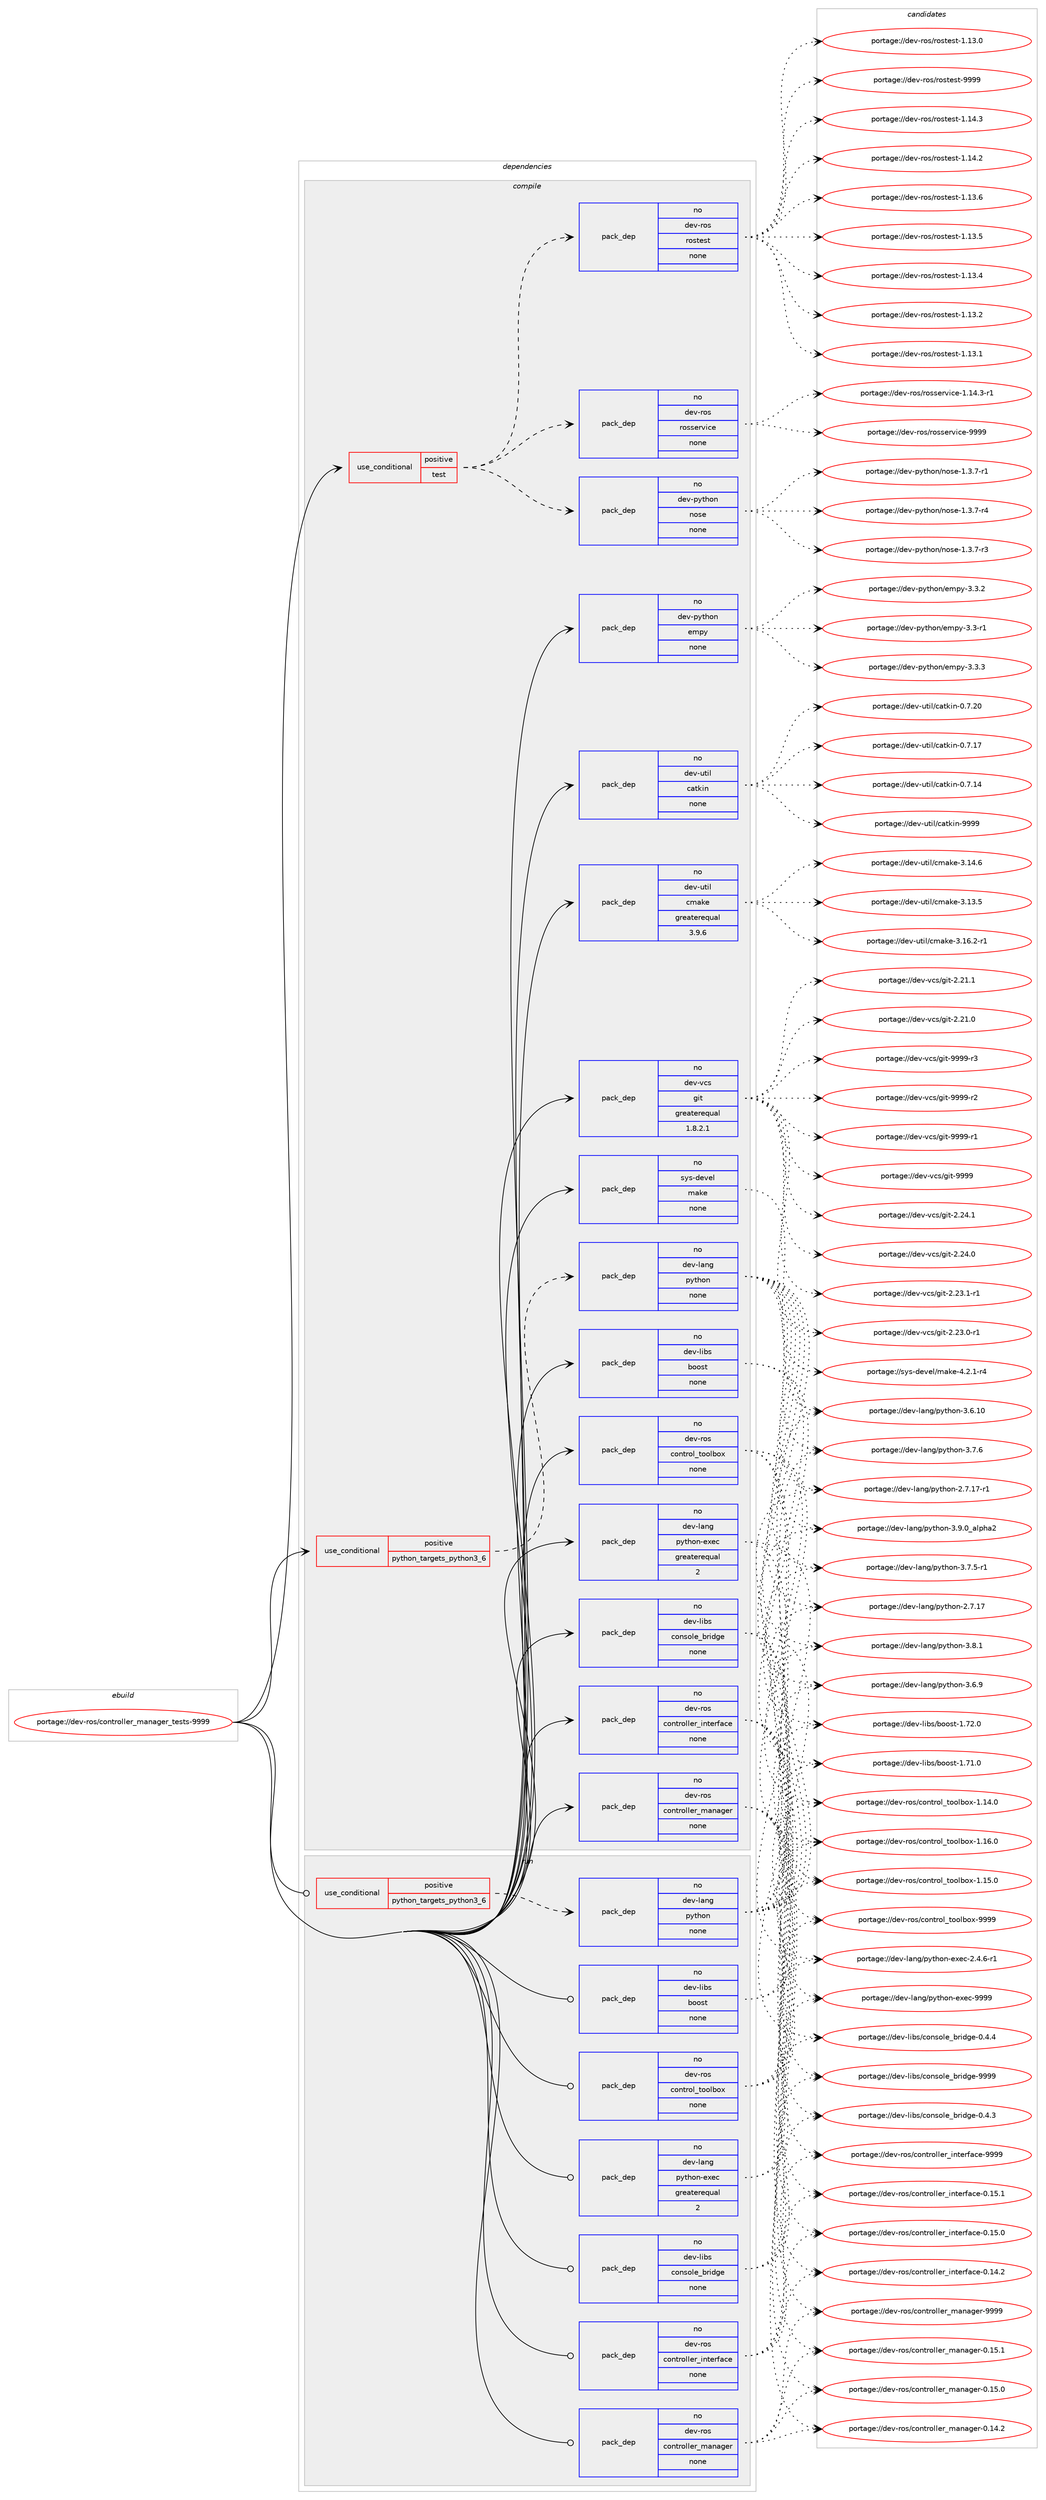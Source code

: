 digraph prolog {

# *************
# Graph options
# *************

newrank=true;
concentrate=true;
compound=true;
graph [rankdir=LR,fontname=Helvetica,fontsize=10,ranksep=1.5];#, ranksep=2.5, nodesep=0.2];
edge  [arrowhead=vee];
node  [fontname=Helvetica,fontsize=10];

# **********
# The ebuild
# **********

subgraph cluster_leftcol {
color=gray;
rank=same;
label=<<i>ebuild</i>>;
id [label="portage://dev-ros/controller_manager_tests-9999", color=red, width=4, href="../dev-ros/controller_manager_tests-9999.svg"];
}

# ****************
# The dependencies
# ****************

subgraph cluster_midcol {
color=gray;
label=<<i>dependencies</i>>;
subgraph cluster_compile {
fillcolor="#eeeeee";
style=filled;
label=<<i>compile</i>>;
subgraph cond101262 {
dependency407253 [label=<<TABLE BORDER="0" CELLBORDER="1" CELLSPACING="0" CELLPADDING="4"><TR><TD ROWSPAN="3" CELLPADDING="10">use_conditional</TD></TR><TR><TD>positive</TD></TR><TR><TD>python_targets_python3_6</TD></TR></TABLE>>, shape=none, color=red];
subgraph pack301138 {
dependency407254 [label=<<TABLE BORDER="0" CELLBORDER="1" CELLSPACING="0" CELLPADDING="4" WIDTH="220"><TR><TD ROWSPAN="6" CELLPADDING="30">pack_dep</TD></TR><TR><TD WIDTH="110">no</TD></TR><TR><TD>dev-lang</TD></TR><TR><TD>python</TD></TR><TR><TD>none</TD></TR><TR><TD></TD></TR></TABLE>>, shape=none, color=blue];
}
dependency407253:e -> dependency407254:w [weight=20,style="dashed",arrowhead="vee"];
}
id:e -> dependency407253:w [weight=20,style="solid",arrowhead="vee"];
subgraph cond101263 {
dependency407255 [label=<<TABLE BORDER="0" CELLBORDER="1" CELLSPACING="0" CELLPADDING="4"><TR><TD ROWSPAN="3" CELLPADDING="10">use_conditional</TD></TR><TR><TD>positive</TD></TR><TR><TD>test</TD></TR></TABLE>>, shape=none, color=red];
subgraph pack301139 {
dependency407256 [label=<<TABLE BORDER="0" CELLBORDER="1" CELLSPACING="0" CELLPADDING="4" WIDTH="220"><TR><TD ROWSPAN="6" CELLPADDING="30">pack_dep</TD></TR><TR><TD WIDTH="110">no</TD></TR><TR><TD>dev-ros</TD></TR><TR><TD>rostest</TD></TR><TR><TD>none</TD></TR><TR><TD></TD></TR></TABLE>>, shape=none, color=blue];
}
dependency407255:e -> dependency407256:w [weight=20,style="dashed",arrowhead="vee"];
subgraph pack301140 {
dependency407257 [label=<<TABLE BORDER="0" CELLBORDER="1" CELLSPACING="0" CELLPADDING="4" WIDTH="220"><TR><TD ROWSPAN="6" CELLPADDING="30">pack_dep</TD></TR><TR><TD WIDTH="110">no</TD></TR><TR><TD>dev-python</TD></TR><TR><TD>nose</TD></TR><TR><TD>none</TD></TR><TR><TD></TD></TR></TABLE>>, shape=none, color=blue];
}
dependency407255:e -> dependency407257:w [weight=20,style="dashed",arrowhead="vee"];
subgraph pack301141 {
dependency407258 [label=<<TABLE BORDER="0" CELLBORDER="1" CELLSPACING="0" CELLPADDING="4" WIDTH="220"><TR><TD ROWSPAN="6" CELLPADDING="30">pack_dep</TD></TR><TR><TD WIDTH="110">no</TD></TR><TR><TD>dev-ros</TD></TR><TR><TD>rosservice</TD></TR><TR><TD>none</TD></TR><TR><TD></TD></TR></TABLE>>, shape=none, color=blue];
}
dependency407255:e -> dependency407258:w [weight=20,style="dashed",arrowhead="vee"];
}
id:e -> dependency407255:w [weight=20,style="solid",arrowhead="vee"];
subgraph pack301142 {
dependency407259 [label=<<TABLE BORDER="0" CELLBORDER="1" CELLSPACING="0" CELLPADDING="4" WIDTH="220"><TR><TD ROWSPAN="6" CELLPADDING="30">pack_dep</TD></TR><TR><TD WIDTH="110">no</TD></TR><TR><TD>dev-lang</TD></TR><TR><TD>python-exec</TD></TR><TR><TD>greaterequal</TD></TR><TR><TD>2</TD></TR></TABLE>>, shape=none, color=blue];
}
id:e -> dependency407259:w [weight=20,style="solid",arrowhead="vee"];
subgraph pack301143 {
dependency407260 [label=<<TABLE BORDER="0" CELLBORDER="1" CELLSPACING="0" CELLPADDING="4" WIDTH="220"><TR><TD ROWSPAN="6" CELLPADDING="30">pack_dep</TD></TR><TR><TD WIDTH="110">no</TD></TR><TR><TD>dev-libs</TD></TR><TR><TD>boost</TD></TR><TR><TD>none</TD></TR><TR><TD></TD></TR></TABLE>>, shape=none, color=blue];
}
id:e -> dependency407260:w [weight=20,style="solid",arrowhead="vee"];
subgraph pack301144 {
dependency407261 [label=<<TABLE BORDER="0" CELLBORDER="1" CELLSPACING="0" CELLPADDING="4" WIDTH="220"><TR><TD ROWSPAN="6" CELLPADDING="30">pack_dep</TD></TR><TR><TD WIDTH="110">no</TD></TR><TR><TD>dev-libs</TD></TR><TR><TD>console_bridge</TD></TR><TR><TD>none</TD></TR><TR><TD></TD></TR></TABLE>>, shape=none, color=blue];
}
id:e -> dependency407261:w [weight=20,style="solid",arrowhead="vee"];
subgraph pack301145 {
dependency407262 [label=<<TABLE BORDER="0" CELLBORDER="1" CELLSPACING="0" CELLPADDING="4" WIDTH="220"><TR><TD ROWSPAN="6" CELLPADDING="30">pack_dep</TD></TR><TR><TD WIDTH="110">no</TD></TR><TR><TD>dev-python</TD></TR><TR><TD>empy</TD></TR><TR><TD>none</TD></TR><TR><TD></TD></TR></TABLE>>, shape=none, color=blue];
}
id:e -> dependency407262:w [weight=20,style="solid",arrowhead="vee"];
subgraph pack301146 {
dependency407263 [label=<<TABLE BORDER="0" CELLBORDER="1" CELLSPACING="0" CELLPADDING="4" WIDTH="220"><TR><TD ROWSPAN="6" CELLPADDING="30">pack_dep</TD></TR><TR><TD WIDTH="110">no</TD></TR><TR><TD>dev-ros</TD></TR><TR><TD>control_toolbox</TD></TR><TR><TD>none</TD></TR><TR><TD></TD></TR></TABLE>>, shape=none, color=blue];
}
id:e -> dependency407263:w [weight=20,style="solid",arrowhead="vee"];
subgraph pack301147 {
dependency407264 [label=<<TABLE BORDER="0" CELLBORDER="1" CELLSPACING="0" CELLPADDING="4" WIDTH="220"><TR><TD ROWSPAN="6" CELLPADDING="30">pack_dep</TD></TR><TR><TD WIDTH="110">no</TD></TR><TR><TD>dev-ros</TD></TR><TR><TD>controller_interface</TD></TR><TR><TD>none</TD></TR><TR><TD></TD></TR></TABLE>>, shape=none, color=blue];
}
id:e -> dependency407264:w [weight=20,style="solid",arrowhead="vee"];
subgraph pack301148 {
dependency407265 [label=<<TABLE BORDER="0" CELLBORDER="1" CELLSPACING="0" CELLPADDING="4" WIDTH="220"><TR><TD ROWSPAN="6" CELLPADDING="30">pack_dep</TD></TR><TR><TD WIDTH="110">no</TD></TR><TR><TD>dev-ros</TD></TR><TR><TD>controller_manager</TD></TR><TR><TD>none</TD></TR><TR><TD></TD></TR></TABLE>>, shape=none, color=blue];
}
id:e -> dependency407265:w [weight=20,style="solid",arrowhead="vee"];
subgraph pack301149 {
dependency407266 [label=<<TABLE BORDER="0" CELLBORDER="1" CELLSPACING="0" CELLPADDING="4" WIDTH="220"><TR><TD ROWSPAN="6" CELLPADDING="30">pack_dep</TD></TR><TR><TD WIDTH="110">no</TD></TR><TR><TD>dev-util</TD></TR><TR><TD>catkin</TD></TR><TR><TD>none</TD></TR><TR><TD></TD></TR></TABLE>>, shape=none, color=blue];
}
id:e -> dependency407266:w [weight=20,style="solid",arrowhead="vee"];
subgraph pack301150 {
dependency407267 [label=<<TABLE BORDER="0" CELLBORDER="1" CELLSPACING="0" CELLPADDING="4" WIDTH="220"><TR><TD ROWSPAN="6" CELLPADDING="30">pack_dep</TD></TR><TR><TD WIDTH="110">no</TD></TR><TR><TD>dev-util</TD></TR><TR><TD>cmake</TD></TR><TR><TD>greaterequal</TD></TR><TR><TD>3.9.6</TD></TR></TABLE>>, shape=none, color=blue];
}
id:e -> dependency407267:w [weight=20,style="solid",arrowhead="vee"];
subgraph pack301151 {
dependency407268 [label=<<TABLE BORDER="0" CELLBORDER="1" CELLSPACING="0" CELLPADDING="4" WIDTH="220"><TR><TD ROWSPAN="6" CELLPADDING="30">pack_dep</TD></TR><TR><TD WIDTH="110">no</TD></TR><TR><TD>dev-vcs</TD></TR><TR><TD>git</TD></TR><TR><TD>greaterequal</TD></TR><TR><TD>1.8.2.1</TD></TR></TABLE>>, shape=none, color=blue];
}
id:e -> dependency407268:w [weight=20,style="solid",arrowhead="vee"];
subgraph pack301152 {
dependency407269 [label=<<TABLE BORDER="0" CELLBORDER="1" CELLSPACING="0" CELLPADDING="4" WIDTH="220"><TR><TD ROWSPAN="6" CELLPADDING="30">pack_dep</TD></TR><TR><TD WIDTH="110">no</TD></TR><TR><TD>sys-devel</TD></TR><TR><TD>make</TD></TR><TR><TD>none</TD></TR><TR><TD></TD></TR></TABLE>>, shape=none, color=blue];
}
id:e -> dependency407269:w [weight=20,style="solid",arrowhead="vee"];
}
subgraph cluster_compileandrun {
fillcolor="#eeeeee";
style=filled;
label=<<i>compile and run</i>>;
}
subgraph cluster_run {
fillcolor="#eeeeee";
style=filled;
label=<<i>run</i>>;
subgraph cond101264 {
dependency407270 [label=<<TABLE BORDER="0" CELLBORDER="1" CELLSPACING="0" CELLPADDING="4"><TR><TD ROWSPAN="3" CELLPADDING="10">use_conditional</TD></TR><TR><TD>positive</TD></TR><TR><TD>python_targets_python3_6</TD></TR></TABLE>>, shape=none, color=red];
subgraph pack301153 {
dependency407271 [label=<<TABLE BORDER="0" CELLBORDER="1" CELLSPACING="0" CELLPADDING="4" WIDTH="220"><TR><TD ROWSPAN="6" CELLPADDING="30">pack_dep</TD></TR><TR><TD WIDTH="110">no</TD></TR><TR><TD>dev-lang</TD></TR><TR><TD>python</TD></TR><TR><TD>none</TD></TR><TR><TD></TD></TR></TABLE>>, shape=none, color=blue];
}
dependency407270:e -> dependency407271:w [weight=20,style="dashed",arrowhead="vee"];
}
id:e -> dependency407270:w [weight=20,style="solid",arrowhead="odot"];
subgraph pack301154 {
dependency407272 [label=<<TABLE BORDER="0" CELLBORDER="1" CELLSPACING="0" CELLPADDING="4" WIDTH="220"><TR><TD ROWSPAN="6" CELLPADDING="30">pack_dep</TD></TR><TR><TD WIDTH="110">no</TD></TR><TR><TD>dev-lang</TD></TR><TR><TD>python-exec</TD></TR><TR><TD>greaterequal</TD></TR><TR><TD>2</TD></TR></TABLE>>, shape=none, color=blue];
}
id:e -> dependency407272:w [weight=20,style="solid",arrowhead="odot"];
subgraph pack301155 {
dependency407273 [label=<<TABLE BORDER="0" CELLBORDER="1" CELLSPACING="0" CELLPADDING="4" WIDTH="220"><TR><TD ROWSPAN="6" CELLPADDING="30">pack_dep</TD></TR><TR><TD WIDTH="110">no</TD></TR><TR><TD>dev-libs</TD></TR><TR><TD>boost</TD></TR><TR><TD>none</TD></TR><TR><TD></TD></TR></TABLE>>, shape=none, color=blue];
}
id:e -> dependency407273:w [weight=20,style="solid",arrowhead="odot"];
subgraph pack301156 {
dependency407274 [label=<<TABLE BORDER="0" CELLBORDER="1" CELLSPACING="0" CELLPADDING="4" WIDTH="220"><TR><TD ROWSPAN="6" CELLPADDING="30">pack_dep</TD></TR><TR><TD WIDTH="110">no</TD></TR><TR><TD>dev-libs</TD></TR><TR><TD>console_bridge</TD></TR><TR><TD>none</TD></TR><TR><TD></TD></TR></TABLE>>, shape=none, color=blue];
}
id:e -> dependency407274:w [weight=20,style="solid",arrowhead="odot"];
subgraph pack301157 {
dependency407275 [label=<<TABLE BORDER="0" CELLBORDER="1" CELLSPACING="0" CELLPADDING="4" WIDTH="220"><TR><TD ROWSPAN="6" CELLPADDING="30">pack_dep</TD></TR><TR><TD WIDTH="110">no</TD></TR><TR><TD>dev-ros</TD></TR><TR><TD>control_toolbox</TD></TR><TR><TD>none</TD></TR><TR><TD></TD></TR></TABLE>>, shape=none, color=blue];
}
id:e -> dependency407275:w [weight=20,style="solid",arrowhead="odot"];
subgraph pack301158 {
dependency407276 [label=<<TABLE BORDER="0" CELLBORDER="1" CELLSPACING="0" CELLPADDING="4" WIDTH="220"><TR><TD ROWSPAN="6" CELLPADDING="30">pack_dep</TD></TR><TR><TD WIDTH="110">no</TD></TR><TR><TD>dev-ros</TD></TR><TR><TD>controller_interface</TD></TR><TR><TD>none</TD></TR><TR><TD></TD></TR></TABLE>>, shape=none, color=blue];
}
id:e -> dependency407276:w [weight=20,style="solid",arrowhead="odot"];
subgraph pack301159 {
dependency407277 [label=<<TABLE BORDER="0" CELLBORDER="1" CELLSPACING="0" CELLPADDING="4" WIDTH="220"><TR><TD ROWSPAN="6" CELLPADDING="30">pack_dep</TD></TR><TR><TD WIDTH="110">no</TD></TR><TR><TD>dev-ros</TD></TR><TR><TD>controller_manager</TD></TR><TR><TD>none</TD></TR><TR><TD></TD></TR></TABLE>>, shape=none, color=blue];
}
id:e -> dependency407277:w [weight=20,style="solid",arrowhead="odot"];
}
}

# **************
# The candidates
# **************

subgraph cluster_choices {
rank=same;
color=gray;
label=<<i>candidates</i>>;

subgraph choice301138 {
color=black;
nodesep=1;
choice10010111845108971101034711212111610411111045514657464895971081121049750 [label="portage://dev-lang/python-3.9.0_alpha2", color=red, width=4,href="../dev-lang/python-3.9.0_alpha2.svg"];
choice100101118451089711010347112121116104111110455146564649 [label="portage://dev-lang/python-3.8.1", color=red, width=4,href="../dev-lang/python-3.8.1.svg"];
choice100101118451089711010347112121116104111110455146554654 [label="portage://dev-lang/python-3.7.6", color=red, width=4,href="../dev-lang/python-3.7.6.svg"];
choice1001011184510897110103471121211161041111104551465546534511449 [label="portage://dev-lang/python-3.7.5-r1", color=red, width=4,href="../dev-lang/python-3.7.5-r1.svg"];
choice100101118451089711010347112121116104111110455146544657 [label="portage://dev-lang/python-3.6.9", color=red, width=4,href="../dev-lang/python-3.6.9.svg"];
choice10010111845108971101034711212111610411111045514654464948 [label="portage://dev-lang/python-3.6.10", color=red, width=4,href="../dev-lang/python-3.6.10.svg"];
choice100101118451089711010347112121116104111110455046554649554511449 [label="portage://dev-lang/python-2.7.17-r1", color=red, width=4,href="../dev-lang/python-2.7.17-r1.svg"];
choice10010111845108971101034711212111610411111045504655464955 [label="portage://dev-lang/python-2.7.17", color=red, width=4,href="../dev-lang/python-2.7.17.svg"];
dependency407254:e -> choice10010111845108971101034711212111610411111045514657464895971081121049750:w [style=dotted,weight="100"];
dependency407254:e -> choice100101118451089711010347112121116104111110455146564649:w [style=dotted,weight="100"];
dependency407254:e -> choice100101118451089711010347112121116104111110455146554654:w [style=dotted,weight="100"];
dependency407254:e -> choice1001011184510897110103471121211161041111104551465546534511449:w [style=dotted,weight="100"];
dependency407254:e -> choice100101118451089711010347112121116104111110455146544657:w [style=dotted,weight="100"];
dependency407254:e -> choice10010111845108971101034711212111610411111045514654464948:w [style=dotted,weight="100"];
dependency407254:e -> choice100101118451089711010347112121116104111110455046554649554511449:w [style=dotted,weight="100"];
dependency407254:e -> choice10010111845108971101034711212111610411111045504655464955:w [style=dotted,weight="100"];
}
subgraph choice301139 {
color=black;
nodesep=1;
choice10010111845114111115471141111151161011151164557575757 [label="portage://dev-ros/rostest-9999", color=red, width=4,href="../dev-ros/rostest-9999.svg"];
choice100101118451141111154711411111511610111511645494649524651 [label="portage://dev-ros/rostest-1.14.3", color=red, width=4,href="../dev-ros/rostest-1.14.3.svg"];
choice100101118451141111154711411111511610111511645494649524650 [label="portage://dev-ros/rostest-1.14.2", color=red, width=4,href="../dev-ros/rostest-1.14.2.svg"];
choice100101118451141111154711411111511610111511645494649514654 [label="portage://dev-ros/rostest-1.13.6", color=red, width=4,href="../dev-ros/rostest-1.13.6.svg"];
choice100101118451141111154711411111511610111511645494649514653 [label="portage://dev-ros/rostest-1.13.5", color=red, width=4,href="../dev-ros/rostest-1.13.5.svg"];
choice100101118451141111154711411111511610111511645494649514652 [label="portage://dev-ros/rostest-1.13.4", color=red, width=4,href="../dev-ros/rostest-1.13.4.svg"];
choice100101118451141111154711411111511610111511645494649514650 [label="portage://dev-ros/rostest-1.13.2", color=red, width=4,href="../dev-ros/rostest-1.13.2.svg"];
choice100101118451141111154711411111511610111511645494649514649 [label="portage://dev-ros/rostest-1.13.1", color=red, width=4,href="../dev-ros/rostest-1.13.1.svg"];
choice100101118451141111154711411111511610111511645494649514648 [label="portage://dev-ros/rostest-1.13.0", color=red, width=4,href="../dev-ros/rostest-1.13.0.svg"];
dependency407256:e -> choice10010111845114111115471141111151161011151164557575757:w [style=dotted,weight="100"];
dependency407256:e -> choice100101118451141111154711411111511610111511645494649524651:w [style=dotted,weight="100"];
dependency407256:e -> choice100101118451141111154711411111511610111511645494649524650:w [style=dotted,weight="100"];
dependency407256:e -> choice100101118451141111154711411111511610111511645494649514654:w [style=dotted,weight="100"];
dependency407256:e -> choice100101118451141111154711411111511610111511645494649514653:w [style=dotted,weight="100"];
dependency407256:e -> choice100101118451141111154711411111511610111511645494649514652:w [style=dotted,weight="100"];
dependency407256:e -> choice100101118451141111154711411111511610111511645494649514650:w [style=dotted,weight="100"];
dependency407256:e -> choice100101118451141111154711411111511610111511645494649514649:w [style=dotted,weight="100"];
dependency407256:e -> choice100101118451141111154711411111511610111511645494649514648:w [style=dotted,weight="100"];
}
subgraph choice301140 {
color=black;
nodesep=1;
choice10010111845112121116104111110471101111151014549465146554511452 [label="portage://dev-python/nose-1.3.7-r4", color=red, width=4,href="../dev-python/nose-1.3.7-r4.svg"];
choice10010111845112121116104111110471101111151014549465146554511451 [label="portage://dev-python/nose-1.3.7-r3", color=red, width=4,href="../dev-python/nose-1.3.7-r3.svg"];
choice10010111845112121116104111110471101111151014549465146554511449 [label="portage://dev-python/nose-1.3.7-r1", color=red, width=4,href="../dev-python/nose-1.3.7-r1.svg"];
dependency407257:e -> choice10010111845112121116104111110471101111151014549465146554511452:w [style=dotted,weight="100"];
dependency407257:e -> choice10010111845112121116104111110471101111151014549465146554511451:w [style=dotted,weight="100"];
dependency407257:e -> choice10010111845112121116104111110471101111151014549465146554511449:w [style=dotted,weight="100"];
}
subgraph choice301141 {
color=black;
nodesep=1;
choice1001011184511411111547114111115115101114118105991014557575757 [label="portage://dev-ros/rosservice-9999", color=red, width=4,href="../dev-ros/rosservice-9999.svg"];
choice100101118451141111154711411111511510111411810599101454946495246514511449 [label="portage://dev-ros/rosservice-1.14.3-r1", color=red, width=4,href="../dev-ros/rosservice-1.14.3-r1.svg"];
dependency407258:e -> choice1001011184511411111547114111115115101114118105991014557575757:w [style=dotted,weight="100"];
dependency407258:e -> choice100101118451141111154711411111511510111411810599101454946495246514511449:w [style=dotted,weight="100"];
}
subgraph choice301142 {
color=black;
nodesep=1;
choice10010111845108971101034711212111610411111045101120101994557575757 [label="portage://dev-lang/python-exec-9999", color=red, width=4,href="../dev-lang/python-exec-9999.svg"];
choice10010111845108971101034711212111610411111045101120101994550465246544511449 [label="portage://dev-lang/python-exec-2.4.6-r1", color=red, width=4,href="../dev-lang/python-exec-2.4.6-r1.svg"];
dependency407259:e -> choice10010111845108971101034711212111610411111045101120101994557575757:w [style=dotted,weight="100"];
dependency407259:e -> choice10010111845108971101034711212111610411111045101120101994550465246544511449:w [style=dotted,weight="100"];
}
subgraph choice301143 {
color=black;
nodesep=1;
choice1001011184510810598115479811111111511645494655504648 [label="portage://dev-libs/boost-1.72.0", color=red, width=4,href="../dev-libs/boost-1.72.0.svg"];
choice1001011184510810598115479811111111511645494655494648 [label="portage://dev-libs/boost-1.71.0", color=red, width=4,href="../dev-libs/boost-1.71.0.svg"];
dependency407260:e -> choice1001011184510810598115479811111111511645494655504648:w [style=dotted,weight="100"];
dependency407260:e -> choice1001011184510810598115479811111111511645494655494648:w [style=dotted,weight="100"];
}
subgraph choice301144 {
color=black;
nodesep=1;
choice1001011184510810598115479911111011511110810195981141051001031014557575757 [label="portage://dev-libs/console_bridge-9999", color=red, width=4,href="../dev-libs/console_bridge-9999.svg"];
choice100101118451081059811547991111101151111081019598114105100103101454846524652 [label="portage://dev-libs/console_bridge-0.4.4", color=red, width=4,href="../dev-libs/console_bridge-0.4.4.svg"];
choice100101118451081059811547991111101151111081019598114105100103101454846524651 [label="portage://dev-libs/console_bridge-0.4.3", color=red, width=4,href="../dev-libs/console_bridge-0.4.3.svg"];
dependency407261:e -> choice1001011184510810598115479911111011511110810195981141051001031014557575757:w [style=dotted,weight="100"];
dependency407261:e -> choice100101118451081059811547991111101151111081019598114105100103101454846524652:w [style=dotted,weight="100"];
dependency407261:e -> choice100101118451081059811547991111101151111081019598114105100103101454846524651:w [style=dotted,weight="100"];
}
subgraph choice301145 {
color=black;
nodesep=1;
choice1001011184511212111610411111047101109112121455146514651 [label="portage://dev-python/empy-3.3.3", color=red, width=4,href="../dev-python/empy-3.3.3.svg"];
choice1001011184511212111610411111047101109112121455146514650 [label="portage://dev-python/empy-3.3.2", color=red, width=4,href="../dev-python/empy-3.3.2.svg"];
choice1001011184511212111610411111047101109112121455146514511449 [label="portage://dev-python/empy-3.3-r1", color=red, width=4,href="../dev-python/empy-3.3-r1.svg"];
dependency407262:e -> choice1001011184511212111610411111047101109112121455146514651:w [style=dotted,weight="100"];
dependency407262:e -> choice1001011184511212111610411111047101109112121455146514650:w [style=dotted,weight="100"];
dependency407262:e -> choice1001011184511212111610411111047101109112121455146514511449:w [style=dotted,weight="100"];
}
subgraph choice301146 {
color=black;
nodesep=1;
choice10010111845114111115479911111011611411110895116111111108981111204557575757 [label="portage://dev-ros/control_toolbox-9999", color=red, width=4,href="../dev-ros/control_toolbox-9999.svg"];
choice100101118451141111154799111110116114111108951161111111089811112045494649544648 [label="portage://dev-ros/control_toolbox-1.16.0", color=red, width=4,href="../dev-ros/control_toolbox-1.16.0.svg"];
choice100101118451141111154799111110116114111108951161111111089811112045494649534648 [label="portage://dev-ros/control_toolbox-1.15.0", color=red, width=4,href="../dev-ros/control_toolbox-1.15.0.svg"];
choice100101118451141111154799111110116114111108951161111111089811112045494649524648 [label="portage://dev-ros/control_toolbox-1.14.0", color=red, width=4,href="../dev-ros/control_toolbox-1.14.0.svg"];
dependency407263:e -> choice10010111845114111115479911111011611411110895116111111108981111204557575757:w [style=dotted,weight="100"];
dependency407263:e -> choice100101118451141111154799111110116114111108951161111111089811112045494649544648:w [style=dotted,weight="100"];
dependency407263:e -> choice100101118451141111154799111110116114111108951161111111089811112045494649534648:w [style=dotted,weight="100"];
dependency407263:e -> choice100101118451141111154799111110116114111108951161111111089811112045494649524648:w [style=dotted,weight="100"];
}
subgraph choice301147 {
color=black;
nodesep=1;
choice1001011184511411111547991111101161141111081081011149510511011610111410297991014557575757 [label="portage://dev-ros/controller_interface-9999", color=red, width=4,href="../dev-ros/controller_interface-9999.svg"];
choice10010111845114111115479911111011611411110810810111495105110116101114102979910145484649534649 [label="portage://dev-ros/controller_interface-0.15.1", color=red, width=4,href="../dev-ros/controller_interface-0.15.1.svg"];
choice10010111845114111115479911111011611411110810810111495105110116101114102979910145484649534648 [label="portage://dev-ros/controller_interface-0.15.0", color=red, width=4,href="../dev-ros/controller_interface-0.15.0.svg"];
choice10010111845114111115479911111011611411110810810111495105110116101114102979910145484649524650 [label="portage://dev-ros/controller_interface-0.14.2", color=red, width=4,href="../dev-ros/controller_interface-0.14.2.svg"];
dependency407264:e -> choice1001011184511411111547991111101161141111081081011149510511011610111410297991014557575757:w [style=dotted,weight="100"];
dependency407264:e -> choice10010111845114111115479911111011611411110810810111495105110116101114102979910145484649534649:w [style=dotted,weight="100"];
dependency407264:e -> choice10010111845114111115479911111011611411110810810111495105110116101114102979910145484649534648:w [style=dotted,weight="100"];
dependency407264:e -> choice10010111845114111115479911111011611411110810810111495105110116101114102979910145484649524650:w [style=dotted,weight="100"];
}
subgraph choice301148 {
color=black;
nodesep=1;
choice1001011184511411111547991111101161141111081081011149510997110971031011144557575757 [label="portage://dev-ros/controller_manager-9999", color=red, width=4,href="../dev-ros/controller_manager-9999.svg"];
choice10010111845114111115479911111011611411110810810111495109971109710310111445484649534649 [label="portage://dev-ros/controller_manager-0.15.1", color=red, width=4,href="../dev-ros/controller_manager-0.15.1.svg"];
choice10010111845114111115479911111011611411110810810111495109971109710310111445484649534648 [label="portage://dev-ros/controller_manager-0.15.0", color=red, width=4,href="../dev-ros/controller_manager-0.15.0.svg"];
choice10010111845114111115479911111011611411110810810111495109971109710310111445484649524650 [label="portage://dev-ros/controller_manager-0.14.2", color=red, width=4,href="../dev-ros/controller_manager-0.14.2.svg"];
dependency407265:e -> choice1001011184511411111547991111101161141111081081011149510997110971031011144557575757:w [style=dotted,weight="100"];
dependency407265:e -> choice10010111845114111115479911111011611411110810810111495109971109710310111445484649534649:w [style=dotted,weight="100"];
dependency407265:e -> choice10010111845114111115479911111011611411110810810111495109971109710310111445484649534648:w [style=dotted,weight="100"];
dependency407265:e -> choice10010111845114111115479911111011611411110810810111495109971109710310111445484649524650:w [style=dotted,weight="100"];
}
subgraph choice301149 {
color=black;
nodesep=1;
choice100101118451171161051084799971161071051104557575757 [label="portage://dev-util/catkin-9999", color=red, width=4,href="../dev-util/catkin-9999.svg"];
choice1001011184511711610510847999711610710511045484655465048 [label="portage://dev-util/catkin-0.7.20", color=red, width=4,href="../dev-util/catkin-0.7.20.svg"];
choice1001011184511711610510847999711610710511045484655464955 [label="portage://dev-util/catkin-0.7.17", color=red, width=4,href="../dev-util/catkin-0.7.17.svg"];
choice1001011184511711610510847999711610710511045484655464952 [label="portage://dev-util/catkin-0.7.14", color=red, width=4,href="../dev-util/catkin-0.7.14.svg"];
dependency407266:e -> choice100101118451171161051084799971161071051104557575757:w [style=dotted,weight="100"];
dependency407266:e -> choice1001011184511711610510847999711610710511045484655465048:w [style=dotted,weight="100"];
dependency407266:e -> choice1001011184511711610510847999711610710511045484655464955:w [style=dotted,weight="100"];
dependency407266:e -> choice1001011184511711610510847999711610710511045484655464952:w [style=dotted,weight="100"];
}
subgraph choice301150 {
color=black;
nodesep=1;
choice10010111845117116105108479910997107101455146495446504511449 [label="portage://dev-util/cmake-3.16.2-r1", color=red, width=4,href="../dev-util/cmake-3.16.2-r1.svg"];
choice1001011184511711610510847991099710710145514649524654 [label="portage://dev-util/cmake-3.14.6", color=red, width=4,href="../dev-util/cmake-3.14.6.svg"];
choice1001011184511711610510847991099710710145514649514653 [label="portage://dev-util/cmake-3.13.5", color=red, width=4,href="../dev-util/cmake-3.13.5.svg"];
dependency407267:e -> choice10010111845117116105108479910997107101455146495446504511449:w [style=dotted,weight="100"];
dependency407267:e -> choice1001011184511711610510847991099710710145514649524654:w [style=dotted,weight="100"];
dependency407267:e -> choice1001011184511711610510847991099710710145514649514653:w [style=dotted,weight="100"];
}
subgraph choice301151 {
color=black;
nodesep=1;
choice10010111845118991154710310511645575757574511451 [label="portage://dev-vcs/git-9999-r3", color=red, width=4,href="../dev-vcs/git-9999-r3.svg"];
choice10010111845118991154710310511645575757574511450 [label="portage://dev-vcs/git-9999-r2", color=red, width=4,href="../dev-vcs/git-9999-r2.svg"];
choice10010111845118991154710310511645575757574511449 [label="portage://dev-vcs/git-9999-r1", color=red, width=4,href="../dev-vcs/git-9999-r1.svg"];
choice1001011184511899115471031051164557575757 [label="portage://dev-vcs/git-9999", color=red, width=4,href="../dev-vcs/git-9999.svg"];
choice10010111845118991154710310511645504650524649 [label="portage://dev-vcs/git-2.24.1", color=red, width=4,href="../dev-vcs/git-2.24.1.svg"];
choice10010111845118991154710310511645504650524648 [label="portage://dev-vcs/git-2.24.0", color=red, width=4,href="../dev-vcs/git-2.24.0.svg"];
choice100101118451189911547103105116455046505146494511449 [label="portage://dev-vcs/git-2.23.1-r1", color=red, width=4,href="../dev-vcs/git-2.23.1-r1.svg"];
choice100101118451189911547103105116455046505146484511449 [label="portage://dev-vcs/git-2.23.0-r1", color=red, width=4,href="../dev-vcs/git-2.23.0-r1.svg"];
choice10010111845118991154710310511645504650494649 [label="portage://dev-vcs/git-2.21.1", color=red, width=4,href="../dev-vcs/git-2.21.1.svg"];
choice10010111845118991154710310511645504650494648 [label="portage://dev-vcs/git-2.21.0", color=red, width=4,href="../dev-vcs/git-2.21.0.svg"];
dependency407268:e -> choice10010111845118991154710310511645575757574511451:w [style=dotted,weight="100"];
dependency407268:e -> choice10010111845118991154710310511645575757574511450:w [style=dotted,weight="100"];
dependency407268:e -> choice10010111845118991154710310511645575757574511449:w [style=dotted,weight="100"];
dependency407268:e -> choice1001011184511899115471031051164557575757:w [style=dotted,weight="100"];
dependency407268:e -> choice10010111845118991154710310511645504650524649:w [style=dotted,weight="100"];
dependency407268:e -> choice10010111845118991154710310511645504650524648:w [style=dotted,weight="100"];
dependency407268:e -> choice100101118451189911547103105116455046505146494511449:w [style=dotted,weight="100"];
dependency407268:e -> choice100101118451189911547103105116455046505146484511449:w [style=dotted,weight="100"];
dependency407268:e -> choice10010111845118991154710310511645504650494649:w [style=dotted,weight="100"];
dependency407268:e -> choice10010111845118991154710310511645504650494648:w [style=dotted,weight="100"];
}
subgraph choice301152 {
color=black;
nodesep=1;
choice1151211154510010111810110847109971071014552465046494511452 [label="portage://sys-devel/make-4.2.1-r4", color=red, width=4,href="../sys-devel/make-4.2.1-r4.svg"];
dependency407269:e -> choice1151211154510010111810110847109971071014552465046494511452:w [style=dotted,weight="100"];
}
subgraph choice301153 {
color=black;
nodesep=1;
choice10010111845108971101034711212111610411111045514657464895971081121049750 [label="portage://dev-lang/python-3.9.0_alpha2", color=red, width=4,href="../dev-lang/python-3.9.0_alpha2.svg"];
choice100101118451089711010347112121116104111110455146564649 [label="portage://dev-lang/python-3.8.1", color=red, width=4,href="../dev-lang/python-3.8.1.svg"];
choice100101118451089711010347112121116104111110455146554654 [label="portage://dev-lang/python-3.7.6", color=red, width=4,href="../dev-lang/python-3.7.6.svg"];
choice1001011184510897110103471121211161041111104551465546534511449 [label="portage://dev-lang/python-3.7.5-r1", color=red, width=4,href="../dev-lang/python-3.7.5-r1.svg"];
choice100101118451089711010347112121116104111110455146544657 [label="portage://dev-lang/python-3.6.9", color=red, width=4,href="../dev-lang/python-3.6.9.svg"];
choice10010111845108971101034711212111610411111045514654464948 [label="portage://dev-lang/python-3.6.10", color=red, width=4,href="../dev-lang/python-3.6.10.svg"];
choice100101118451089711010347112121116104111110455046554649554511449 [label="portage://dev-lang/python-2.7.17-r1", color=red, width=4,href="../dev-lang/python-2.7.17-r1.svg"];
choice10010111845108971101034711212111610411111045504655464955 [label="portage://dev-lang/python-2.7.17", color=red, width=4,href="../dev-lang/python-2.7.17.svg"];
dependency407271:e -> choice10010111845108971101034711212111610411111045514657464895971081121049750:w [style=dotted,weight="100"];
dependency407271:e -> choice100101118451089711010347112121116104111110455146564649:w [style=dotted,weight="100"];
dependency407271:e -> choice100101118451089711010347112121116104111110455146554654:w [style=dotted,weight="100"];
dependency407271:e -> choice1001011184510897110103471121211161041111104551465546534511449:w [style=dotted,weight="100"];
dependency407271:e -> choice100101118451089711010347112121116104111110455146544657:w [style=dotted,weight="100"];
dependency407271:e -> choice10010111845108971101034711212111610411111045514654464948:w [style=dotted,weight="100"];
dependency407271:e -> choice100101118451089711010347112121116104111110455046554649554511449:w [style=dotted,weight="100"];
dependency407271:e -> choice10010111845108971101034711212111610411111045504655464955:w [style=dotted,weight="100"];
}
subgraph choice301154 {
color=black;
nodesep=1;
choice10010111845108971101034711212111610411111045101120101994557575757 [label="portage://dev-lang/python-exec-9999", color=red, width=4,href="../dev-lang/python-exec-9999.svg"];
choice10010111845108971101034711212111610411111045101120101994550465246544511449 [label="portage://dev-lang/python-exec-2.4.6-r1", color=red, width=4,href="../dev-lang/python-exec-2.4.6-r1.svg"];
dependency407272:e -> choice10010111845108971101034711212111610411111045101120101994557575757:w [style=dotted,weight="100"];
dependency407272:e -> choice10010111845108971101034711212111610411111045101120101994550465246544511449:w [style=dotted,weight="100"];
}
subgraph choice301155 {
color=black;
nodesep=1;
choice1001011184510810598115479811111111511645494655504648 [label="portage://dev-libs/boost-1.72.0", color=red, width=4,href="../dev-libs/boost-1.72.0.svg"];
choice1001011184510810598115479811111111511645494655494648 [label="portage://dev-libs/boost-1.71.0", color=red, width=4,href="../dev-libs/boost-1.71.0.svg"];
dependency407273:e -> choice1001011184510810598115479811111111511645494655504648:w [style=dotted,weight="100"];
dependency407273:e -> choice1001011184510810598115479811111111511645494655494648:w [style=dotted,weight="100"];
}
subgraph choice301156 {
color=black;
nodesep=1;
choice1001011184510810598115479911111011511110810195981141051001031014557575757 [label="portage://dev-libs/console_bridge-9999", color=red, width=4,href="../dev-libs/console_bridge-9999.svg"];
choice100101118451081059811547991111101151111081019598114105100103101454846524652 [label="portage://dev-libs/console_bridge-0.4.4", color=red, width=4,href="../dev-libs/console_bridge-0.4.4.svg"];
choice100101118451081059811547991111101151111081019598114105100103101454846524651 [label="portage://dev-libs/console_bridge-0.4.3", color=red, width=4,href="../dev-libs/console_bridge-0.4.3.svg"];
dependency407274:e -> choice1001011184510810598115479911111011511110810195981141051001031014557575757:w [style=dotted,weight="100"];
dependency407274:e -> choice100101118451081059811547991111101151111081019598114105100103101454846524652:w [style=dotted,weight="100"];
dependency407274:e -> choice100101118451081059811547991111101151111081019598114105100103101454846524651:w [style=dotted,weight="100"];
}
subgraph choice301157 {
color=black;
nodesep=1;
choice10010111845114111115479911111011611411110895116111111108981111204557575757 [label="portage://dev-ros/control_toolbox-9999", color=red, width=4,href="../dev-ros/control_toolbox-9999.svg"];
choice100101118451141111154799111110116114111108951161111111089811112045494649544648 [label="portage://dev-ros/control_toolbox-1.16.0", color=red, width=4,href="../dev-ros/control_toolbox-1.16.0.svg"];
choice100101118451141111154799111110116114111108951161111111089811112045494649534648 [label="portage://dev-ros/control_toolbox-1.15.0", color=red, width=4,href="../dev-ros/control_toolbox-1.15.0.svg"];
choice100101118451141111154799111110116114111108951161111111089811112045494649524648 [label="portage://dev-ros/control_toolbox-1.14.0", color=red, width=4,href="../dev-ros/control_toolbox-1.14.0.svg"];
dependency407275:e -> choice10010111845114111115479911111011611411110895116111111108981111204557575757:w [style=dotted,weight="100"];
dependency407275:e -> choice100101118451141111154799111110116114111108951161111111089811112045494649544648:w [style=dotted,weight="100"];
dependency407275:e -> choice100101118451141111154799111110116114111108951161111111089811112045494649534648:w [style=dotted,weight="100"];
dependency407275:e -> choice100101118451141111154799111110116114111108951161111111089811112045494649524648:w [style=dotted,weight="100"];
}
subgraph choice301158 {
color=black;
nodesep=1;
choice1001011184511411111547991111101161141111081081011149510511011610111410297991014557575757 [label="portage://dev-ros/controller_interface-9999", color=red, width=4,href="../dev-ros/controller_interface-9999.svg"];
choice10010111845114111115479911111011611411110810810111495105110116101114102979910145484649534649 [label="portage://dev-ros/controller_interface-0.15.1", color=red, width=4,href="../dev-ros/controller_interface-0.15.1.svg"];
choice10010111845114111115479911111011611411110810810111495105110116101114102979910145484649534648 [label="portage://dev-ros/controller_interface-0.15.0", color=red, width=4,href="../dev-ros/controller_interface-0.15.0.svg"];
choice10010111845114111115479911111011611411110810810111495105110116101114102979910145484649524650 [label="portage://dev-ros/controller_interface-0.14.2", color=red, width=4,href="../dev-ros/controller_interface-0.14.2.svg"];
dependency407276:e -> choice1001011184511411111547991111101161141111081081011149510511011610111410297991014557575757:w [style=dotted,weight="100"];
dependency407276:e -> choice10010111845114111115479911111011611411110810810111495105110116101114102979910145484649534649:w [style=dotted,weight="100"];
dependency407276:e -> choice10010111845114111115479911111011611411110810810111495105110116101114102979910145484649534648:w [style=dotted,weight="100"];
dependency407276:e -> choice10010111845114111115479911111011611411110810810111495105110116101114102979910145484649524650:w [style=dotted,weight="100"];
}
subgraph choice301159 {
color=black;
nodesep=1;
choice1001011184511411111547991111101161141111081081011149510997110971031011144557575757 [label="portage://dev-ros/controller_manager-9999", color=red, width=4,href="../dev-ros/controller_manager-9999.svg"];
choice10010111845114111115479911111011611411110810810111495109971109710310111445484649534649 [label="portage://dev-ros/controller_manager-0.15.1", color=red, width=4,href="../dev-ros/controller_manager-0.15.1.svg"];
choice10010111845114111115479911111011611411110810810111495109971109710310111445484649534648 [label="portage://dev-ros/controller_manager-0.15.0", color=red, width=4,href="../dev-ros/controller_manager-0.15.0.svg"];
choice10010111845114111115479911111011611411110810810111495109971109710310111445484649524650 [label="portage://dev-ros/controller_manager-0.14.2", color=red, width=4,href="../dev-ros/controller_manager-0.14.2.svg"];
dependency407277:e -> choice1001011184511411111547991111101161141111081081011149510997110971031011144557575757:w [style=dotted,weight="100"];
dependency407277:e -> choice10010111845114111115479911111011611411110810810111495109971109710310111445484649534649:w [style=dotted,weight="100"];
dependency407277:e -> choice10010111845114111115479911111011611411110810810111495109971109710310111445484649534648:w [style=dotted,weight="100"];
dependency407277:e -> choice10010111845114111115479911111011611411110810810111495109971109710310111445484649524650:w [style=dotted,weight="100"];
}
}

}

